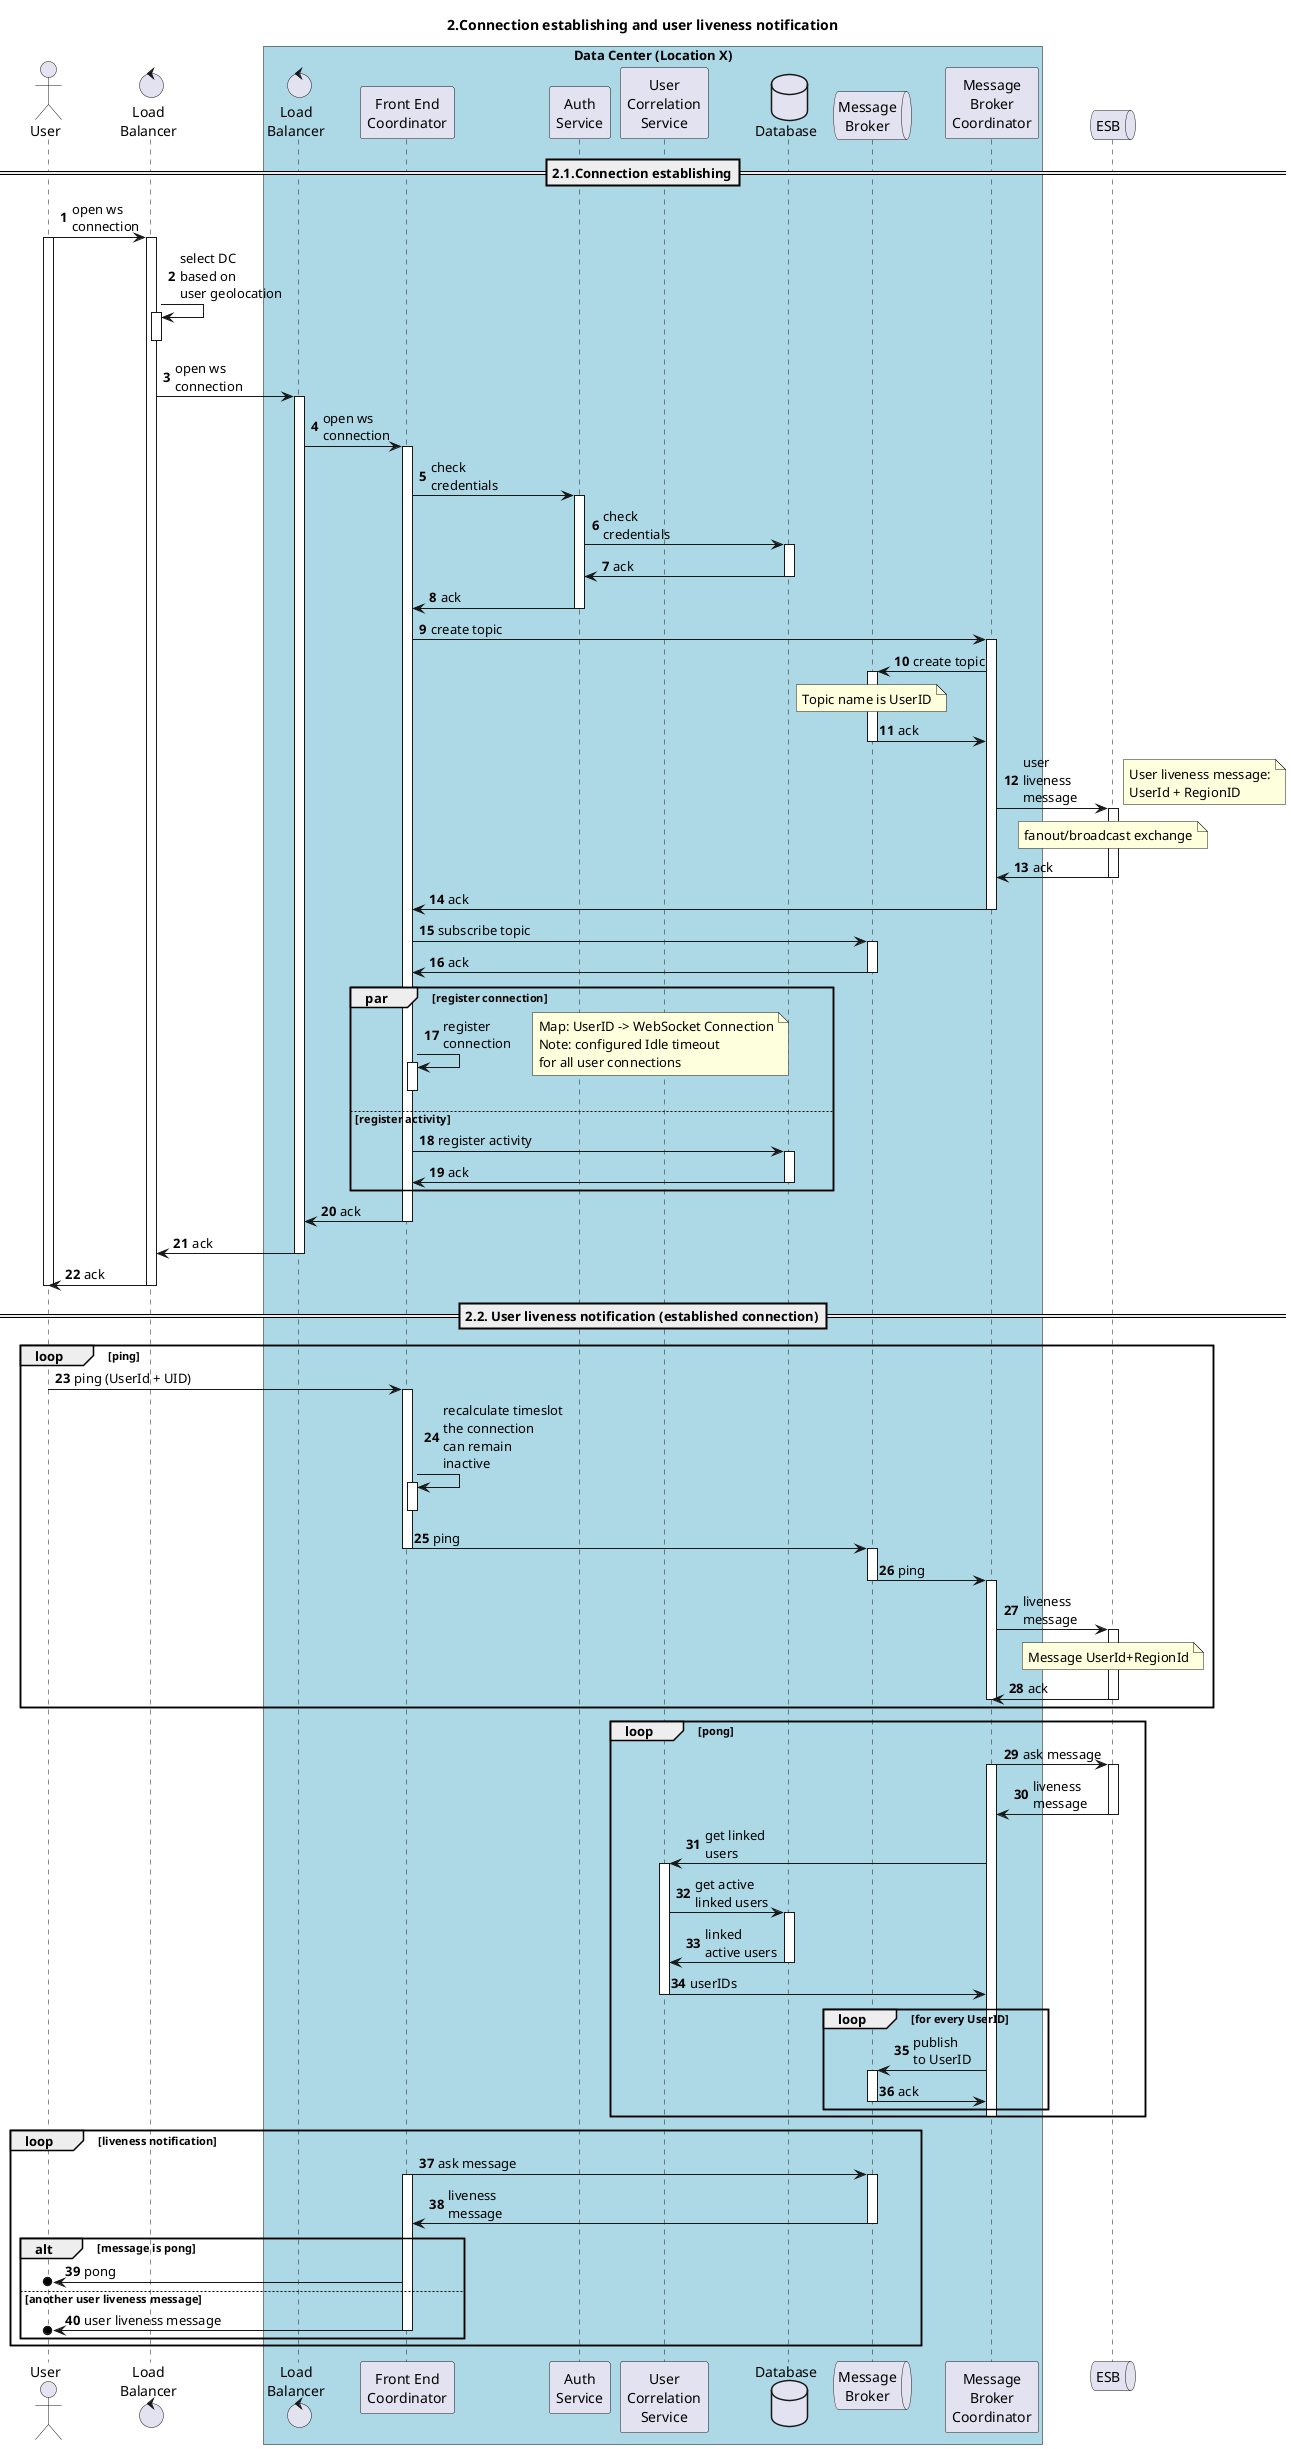 @startuml

autonumber

title "2.Connection establishing and user liveness notification"

actor User as u

control "Load\nBalancer" as elb

box "Data Center (Location X)" #LightBlue
control "Load\nBalancer" as lb
participant "Front End\nCoordinator" as fec
participant "Auth\nService" as auth
participant "User\nCorrelation\nService" as ucs
database "Database" as db
queue "Message\nBroker" as mb
participant "Message\nBroker\nCoordinator" as mbc
end box

queue ESB as esb

== 2.1.Connection establishing==

u -> elb++: open ws\nconnection
activate u
elb -> elb++--: select DC\nbased on\nuser geolocation
elb -> lb++: open ws\nconnection
lb ->fec++: open ws\nconnection
fec -> auth ++: check\ncredentials
auth -> db++: check\ncredentials
db -> auth--: ack
auth -> fec--: ack
fec-> mbc++: create topic
mbc -> mb++: create topic
note over mb
Topic name is UserID
end note
mb -> mbc--: ack
mbc -> esb++: user\nliveness\nmessage
note right
User liveness message:
UserId + RegionID
end note
note over esb
fanout/broadcast exchange
end note
esb -> mbc--: ack
mbc -> fec--: ack
fec -> mb++: subscribe topic
mb -> fec--: ack
par register connection
fec -> fec++--: register\nconnection
note right
Map: UserID -> WebSocket Connection
Note: configured Idle timeout
for all user connections
end note
else register activity
fec -> db++: register activity
db -> fec--: ack
end
fec -> lb--:ack
lb -> elb--: ack
elb -> u--: ack
deactivate u

== 2.2. User liveness notification (established connection)==
loop ping
u -> fec: ping (UserId + UID)
activate fec
fec -> fec++--: recalculate timeslot\nthe connection\ncan remain\ninactive
fec -> mb: ping
deactivate fec
activate mb
mb -> mbc: ping
deactivate mb
activate mbc
mbc -> esb++: liveness\nmessage
note over esb
Message UserId+RegionId
end note
esb -> mbc--: ack
deactivate mbc
end

loop pong
mbc -> esb++: ask message
activate mbc
esb -> mbc--: liveness\nmessage
mbc -> ucs++: get linked\nusers
ucs -> db++: get active\nlinked users
db -> ucs--: linked\nactive users
ucs -> mbc--: userIDs
loop for every UserID
mbc -> mb++: publish\nto UserID
mb -> mbc--: ack
end
deactivate mbc
end

loop liveness notification
fec -> mb++: ask message
activate fec
mb -> fec--: liveness\nmessage
alt message is pong
fec ->o u: pong
else another user liveness message
fec ->o u:user liveness message
deactivate fec
end
end


@enduml
